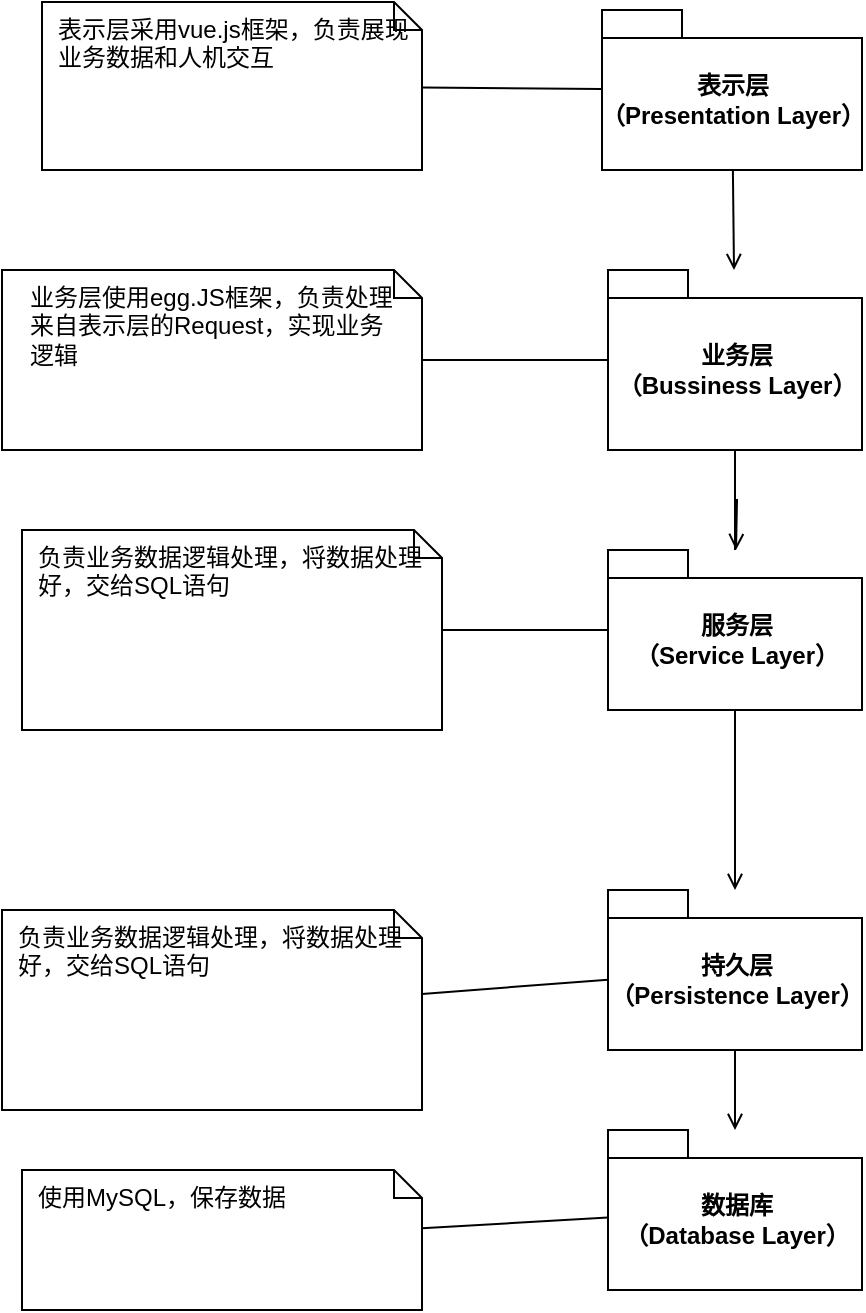 <mxfile version="10.6.0" type="github"><diagram id="h7QU__j5kNM2Pl8VuJEF" name="Page-1"><mxGraphModel dx="1158" dy="766" grid="1" gridSize="10" guides="1" tooltips="1" connect="1" arrows="1" fold="1" page="1" pageScale="1" pageWidth="827" pageHeight="1169" math="0" shadow="0"><root><mxCell id="0"/><mxCell id="1" parent="0"/><mxCell id="LXDZz-sLJW7m17OhPN9D-14" style="edgeStyle=none;rounded=0;orthogonalLoop=1;jettySize=auto;html=1;endArrow=none;endFill=0;" parent="1" source="LXDZz-sLJW7m17OhPN9D-2" target="LXDZz-sLJW7m17OhPN9D-13" edge="1"><mxGeometry relative="1" as="geometry"><mxPoint x="280" y="270" as="targetPoint"/></mxGeometry></mxCell><mxCell id="JuU9eyviVNI018ScmiGq-2" style="edgeStyle=orthogonalEdgeStyle;rounded=0;orthogonalLoop=1;jettySize=auto;html=1;endArrow=open;endFill=0;" edge="1" parent="1" source="LXDZz-sLJW7m17OhPN9D-2"><mxGeometry relative="1" as="geometry"><mxPoint x="407" y="370" as="targetPoint"/></mxGeometry></mxCell><mxCell id="LXDZz-sLJW7m17OhPN9D-2" value="业务层&lt;br&gt;（Bussiness Layer）&lt;br&gt;" style="shape=folder;fontStyle=1;spacingTop=10;tabWidth=40;tabHeight=14;tabPosition=left;html=1;" parent="1" vertex="1"><mxGeometry x="343" y="230" width="127" height="90" as="geometry"/></mxCell><mxCell id="LXDZz-sLJW7m17OhPN9D-8" style="rounded=0;orthogonalLoop=1;jettySize=auto;html=1;endArrow=none;endFill=0;" parent="1" source="LXDZz-sLJW7m17OhPN9D-3" target="LXDZz-sLJW7m17OhPN9D-7" edge="1"><mxGeometry relative="1" as="geometry"/></mxCell><mxCell id="LXDZz-sLJW7m17OhPN9D-9" style="edgeStyle=none;rounded=0;orthogonalLoop=1;jettySize=auto;html=1;endArrow=open;endFill=0;" parent="1" source="LXDZz-sLJW7m17OhPN9D-3" target="LXDZz-sLJW7m17OhPN9D-2" edge="1"><mxGeometry relative="1" as="geometry"/></mxCell><mxCell id="LXDZz-sLJW7m17OhPN9D-3" value="表示层&lt;br&gt;（P&lt;span&gt;resentation Layer&lt;/span&gt;）&lt;br&gt;" style="shape=folder;fontStyle=1;spacingTop=10;tabWidth=40;tabHeight=14;tabPosition=left;html=1;" parent="1" vertex="1"><mxGeometry x="340" y="100" width="130" height="80" as="geometry"/></mxCell><mxCell id="LXDZz-sLJW7m17OhPN9D-11" style="edgeStyle=none;rounded=0;orthogonalLoop=1;jettySize=auto;html=1;endArrow=open;endFill=0;" parent="1" source="LXDZz-sLJW7m17OhPN9D-4" target="LXDZz-sLJW7m17OhPN9D-5" edge="1"><mxGeometry relative="1" as="geometry"/></mxCell><mxCell id="LXDZz-sLJW7m17OhPN9D-16" style="edgeStyle=none;rounded=0;orthogonalLoop=1;jettySize=auto;html=1;endArrow=none;endFill=0;" parent="1" source="LXDZz-sLJW7m17OhPN9D-4" target="LXDZz-sLJW7m17OhPN9D-15" edge="1"><mxGeometry relative="1" as="geometry"/></mxCell><mxCell id="LXDZz-sLJW7m17OhPN9D-4" value="持久层&lt;br&gt;（P&lt;span&gt;ersistence Layer&lt;/span&gt;）&lt;br&gt;" style="shape=folder;fontStyle=1;spacingTop=10;tabWidth=40;tabHeight=14;tabPosition=left;html=1;" parent="1" vertex="1"><mxGeometry x="343" y="540" width="127" height="80" as="geometry"/></mxCell><mxCell id="LXDZz-sLJW7m17OhPN9D-18" style="edgeStyle=none;rounded=0;orthogonalLoop=1;jettySize=auto;html=1;endArrow=none;endFill=0;" parent="1" source="LXDZz-sLJW7m17OhPN9D-5" target="LXDZz-sLJW7m17OhPN9D-17" edge="1"><mxGeometry relative="1" as="geometry"/></mxCell><mxCell id="LXDZz-sLJW7m17OhPN9D-5" value="数据库&lt;br&gt;（Database Layer）&lt;br&gt;" style="shape=folder;fontStyle=1;spacingTop=10;tabWidth=40;tabHeight=14;tabPosition=left;html=1;" parent="1" vertex="1"><mxGeometry x="343" y="660" width="127" height="80" as="geometry"/></mxCell><mxCell id="LXDZz-sLJW7m17OhPN9D-7" value="表示层采用vue.js框架，负责展现业务数据和人机交互" style="shape=note;whiteSpace=wrap;html=1;size=14;verticalAlign=top;align=left;spacingTop=0;spacingLeft=6;spacingRight=6;" parent="1" vertex="1"><mxGeometry x="60" y="96" width="190" height="84" as="geometry"/></mxCell><mxCell id="LXDZz-sLJW7m17OhPN9D-13" value="业务层使用egg.JS框架，负责处理来自表示层的Request，实现业务逻辑" style="shape=note;whiteSpace=wrap;html=1;size=14;verticalAlign=top;align=left;spacingTop=0;spacingLeft=12;spacingRight=12;" parent="1" vertex="1"><mxGeometry x="40" y="230" width="210" height="90" as="geometry"/></mxCell><mxCell id="LXDZz-sLJW7m17OhPN9D-15" value="负责业务数据逻辑处理，将数据处理好，交给SQL语句" style="shape=note;whiteSpace=wrap;html=1;size=14;verticalAlign=top;align=left;spacingTop=0;spacingLeft=6;spacingRight=6;" parent="1" vertex="1"><mxGeometry x="40" y="550" width="210" height="100" as="geometry"/></mxCell><mxCell id="LXDZz-sLJW7m17OhPN9D-17" value="使用MySQL，保存数据" style="shape=note;whiteSpace=wrap;html=1;size=14;verticalAlign=top;align=left;spacingTop=0;spacingLeft=6;spacingRight=6;" parent="1" vertex="1"><mxGeometry x="50" y="680" width="200" height="70" as="geometry"/></mxCell><mxCell id="JuU9eyviVNI018ScmiGq-3" style="edgeStyle=orthogonalEdgeStyle;rounded=0;orthogonalLoop=1;jettySize=auto;html=1;endArrow=open;endFill=0;" edge="1" parent="1" source="JuU9eyviVNI018ScmiGq-1"><mxGeometry relative="1" as="geometry"><mxPoint x="406.5" y="540" as="targetPoint"/></mxGeometry></mxCell><mxCell id="JuU9eyviVNI018ScmiGq-5" style="edgeStyle=orthogonalEdgeStyle;rounded=0;orthogonalLoop=1;jettySize=auto;html=1;endArrow=none;endFill=0;" edge="1" parent="1" source="JuU9eyviVNI018ScmiGq-1" target="JuU9eyviVNI018ScmiGq-4"><mxGeometry relative="1" as="geometry"/></mxCell><mxCell id="JuU9eyviVNI018ScmiGq-6" value="" style="edgeStyle=orthogonalEdgeStyle;rounded=0;orthogonalLoop=1;jettySize=auto;html=1;endArrow=none;endFill=0;" edge="1" parent="1" source="JuU9eyviVNI018ScmiGq-1" target="LXDZz-sLJW7m17OhPN9D-2"><mxGeometry relative="1" as="geometry"/></mxCell><mxCell id="JuU9eyviVNI018ScmiGq-1" value="服务层&lt;br&gt;（Service Layer）&lt;br&gt;" style="shape=folder;fontStyle=1;spacingTop=10;tabWidth=40;tabHeight=14;tabPosition=left;html=1;" vertex="1" parent="1"><mxGeometry x="343" y="370" width="127" height="80" as="geometry"/></mxCell><mxCell id="JuU9eyviVNI018ScmiGq-4" value="负责业务数据逻辑处理，将数据处理好，交给SQL语句" style="shape=note;whiteSpace=wrap;html=1;size=14;verticalAlign=top;align=left;spacingTop=0;spacingLeft=6;spacingRight=6;" vertex="1" parent="1"><mxGeometry x="50" y="360" width="210" height="100" as="geometry"/></mxCell></root></mxGraphModel></diagram></mxfile>